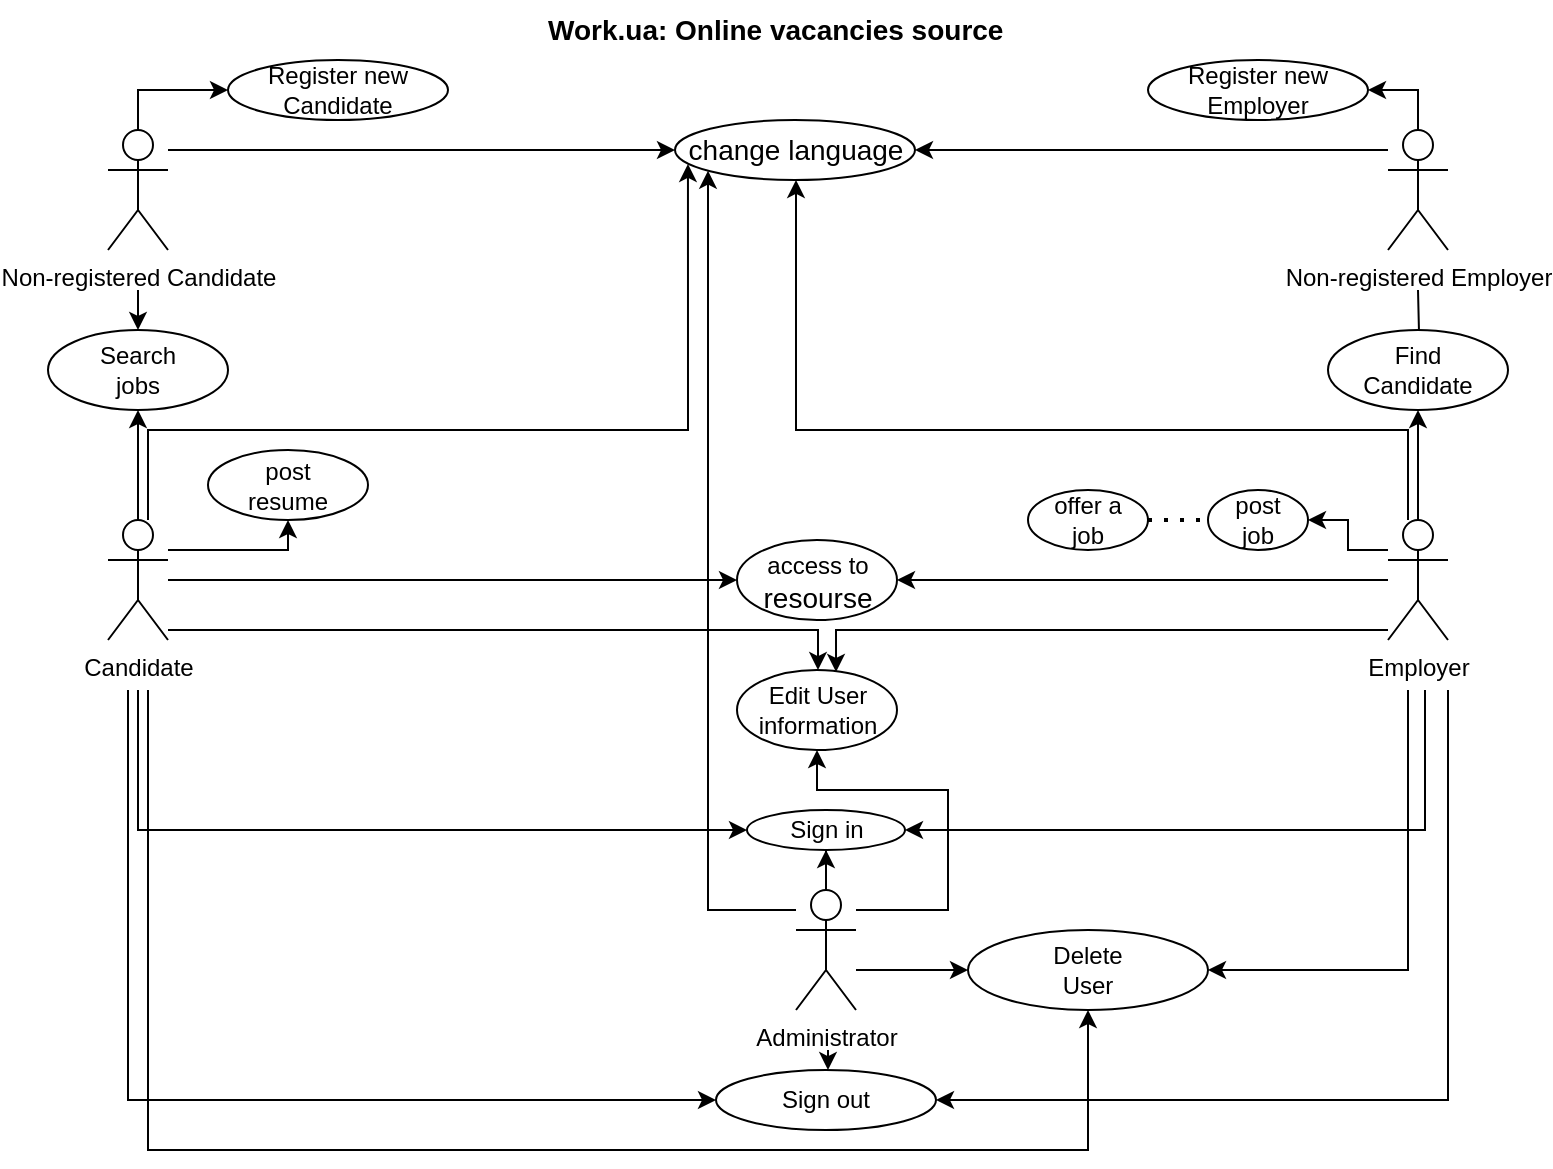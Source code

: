 <mxfile version="20.3.0" type="device"><diagram id="YUpo6a7XJAjT7gwAegzs" name="Сторінка-1"><mxGraphModel dx="804" dy="725" grid="1" gridSize="10" guides="1" tooltips="1" connect="1" arrows="1" fold="1" page="1" pageScale="1" pageWidth="827" pageHeight="1169" math="0" shadow="0"><root><mxCell id="0"/><mxCell id="1" parent="0"/><mxCell id="AWTwmaGjY3t1kHIy-CvQ-34" style="edgeStyle=orthogonalEdgeStyle;rounded=0;orthogonalLoop=1;jettySize=auto;html=1;entryX=0.5;entryY=1;entryDx=0;entryDy=0;" parent="1" source="AWTwmaGjY3t1kHIy-CvQ-1" target="AWTwmaGjY3t1kHIy-CvQ-9" edge="1"><mxGeometry relative="1" as="geometry"/></mxCell><mxCell id="9Es1so2FAyPJ5Jsj03rg-16" style="edgeStyle=orthogonalEdgeStyle;rounded=0;orthogonalLoop=1;jettySize=auto;html=1;fontSize=14;entryX=0.5;entryY=1;entryDx=0;entryDy=0;" parent="1" source="AWTwmaGjY3t1kHIy-CvQ-1" target="AWTwmaGjY3t1kHIy-CvQ-45" edge="1"><mxGeometry relative="1" as="geometry"><mxPoint x="429" y="670" as="targetPoint"/><Array as="points"><mxPoint x="490" y="720"/><mxPoint x="490" y="660"/><mxPoint x="425" y="660"/></Array></mxGeometry></mxCell><mxCell id="9Es1so2FAyPJ5Jsj03rg-34" style="edgeStyle=orthogonalEdgeStyle;rounded=0;orthogonalLoop=1;jettySize=auto;html=1;fontSize=12;" parent="1" target="AWTwmaGjY3t1kHIy-CvQ-30" edge="1"><mxGeometry relative="1" as="geometry"><mxPoint x="430" y="790" as="sourcePoint"/><Array as="points"><mxPoint x="430" y="800"/><mxPoint x="430" y="800"/></Array></mxGeometry></mxCell><mxCell id="9Es1so2FAyPJ5Jsj03rg-46" style="edgeStyle=orthogonalEdgeStyle;rounded=0;orthogonalLoop=1;jettySize=auto;html=1;fontSize=12;" parent="1" source="AWTwmaGjY3t1kHIy-CvQ-1" target="9Es1so2FAyPJ5Jsj03rg-9" edge="1"><mxGeometry relative="1" as="geometry"><Array as="points"><mxPoint x="370" y="720"/></Array></mxGeometry></mxCell><mxCell id="0zmDGHxLjdmlx3C3gN9f-2" style="edgeStyle=orthogonalEdgeStyle;rounded=0;orthogonalLoop=1;jettySize=auto;html=1;" parent="1" source="AWTwmaGjY3t1kHIy-CvQ-1" target="0zmDGHxLjdmlx3C3gN9f-1" edge="1"><mxGeometry relative="1" as="geometry"><Array as="points"><mxPoint x="460" y="750"/><mxPoint x="460" y="750"/></Array></mxGeometry></mxCell><mxCell id="AWTwmaGjY3t1kHIy-CvQ-1" value="Administrator" style="shape=umlActor;verticalLabelPosition=bottom;verticalAlign=top;html=1;outlineConnect=0;" parent="1" vertex="1"><mxGeometry x="414" y="710" width="30" height="60" as="geometry"/></mxCell><mxCell id="9Es1so2FAyPJ5Jsj03rg-43" style="edgeStyle=orthogonalEdgeStyle;rounded=0;orthogonalLoop=1;jettySize=auto;html=1;fontSize=12;" parent="1" source="AWTwmaGjY3t1kHIy-CvQ-2" target="AWTwmaGjY3t1kHIy-CvQ-19" edge="1"><mxGeometry relative="1" as="geometry"><Array as="points"><mxPoint x="85" y="310"/></Array></mxGeometry></mxCell><mxCell id="9Es1so2FAyPJ5Jsj03rg-44" style="edgeStyle=orthogonalEdgeStyle;rounded=0;orthogonalLoop=1;jettySize=auto;html=1;entryX=0.5;entryY=0;entryDx=0;entryDy=0;fontSize=12;" parent="1" target="AWTwmaGjY3t1kHIy-CvQ-21" edge="1"><mxGeometry relative="1" as="geometry"><mxPoint x="85" y="410" as="sourcePoint"/><Array as="points"><mxPoint x="85" y="420"/><mxPoint x="85" y="420"/></Array></mxGeometry></mxCell><mxCell id="9Es1so2FAyPJ5Jsj03rg-47" style="edgeStyle=orthogonalEdgeStyle;rounded=0;orthogonalLoop=1;jettySize=auto;html=1;fontSize=12;" parent="1" source="AWTwmaGjY3t1kHIy-CvQ-2" target="9Es1so2FAyPJ5Jsj03rg-9" edge="1"><mxGeometry relative="1" as="geometry"><Array as="points"><mxPoint x="170" y="340"/><mxPoint x="170" y="340"/></Array></mxGeometry></mxCell><mxCell id="AWTwmaGjY3t1kHIy-CvQ-2" value="Non-registered Candidate" style="shape=umlActor;verticalLabelPosition=bottom;verticalAlign=top;html=1;outlineConnect=0;" parent="1" vertex="1"><mxGeometry x="70" y="330" width="30" height="60" as="geometry"/></mxCell><mxCell id="AWTwmaGjY3t1kHIy-CvQ-11" style="edgeStyle=orthogonalEdgeStyle;rounded=0;orthogonalLoop=1;jettySize=auto;html=1;" parent="1" target="AWTwmaGjY3t1kHIy-CvQ-9" edge="1"><mxGeometry relative="1" as="geometry"><mxPoint x="85" y="610" as="sourcePoint"/><mxPoint x="389.5" y="691" as="targetPoint"/><Array as="points"><mxPoint x="85" y="680"/></Array></mxGeometry></mxCell><mxCell id="AWTwmaGjY3t1kHIy-CvQ-36" style="edgeStyle=orthogonalEdgeStyle;rounded=0;orthogonalLoop=1;jettySize=auto;html=1;entryX=0;entryY=0.5;entryDx=0;entryDy=0;" parent="1" target="AWTwmaGjY3t1kHIy-CvQ-30" edge="1"><mxGeometry relative="1" as="geometry"><mxPoint x="80" y="610" as="sourcePoint"/><Array as="points"><mxPoint x="80" y="815"/></Array></mxGeometry></mxCell><mxCell id="AWTwmaGjY3t1kHIy-CvQ-47" style="edgeStyle=orthogonalEdgeStyle;rounded=0;orthogonalLoop=1;jettySize=auto;html=1;entryX=0.5;entryY=1;entryDx=0;entryDy=0;" parent="1" source="AWTwmaGjY3t1kHIy-CvQ-3" target="AWTwmaGjY3t1kHIy-CvQ-21" edge="1"><mxGeometry relative="1" as="geometry"/></mxCell><mxCell id="9Es1so2FAyPJ5Jsj03rg-17" style="edgeStyle=orthogonalEdgeStyle;rounded=0;orthogonalLoop=1;jettySize=auto;html=1;fontSize=14;" parent="1" source="AWTwmaGjY3t1kHIy-CvQ-3" target="AWTwmaGjY3t1kHIy-CvQ-45" edge="1"><mxGeometry relative="1" as="geometry"><Array as="points"><mxPoint x="425" y="580"/></Array></mxGeometry></mxCell><mxCell id="9Es1so2FAyPJ5Jsj03rg-24" style="edgeStyle=orthogonalEdgeStyle;rounded=0;orthogonalLoop=1;jettySize=auto;html=1;entryX=0.5;entryY=1;entryDx=0;entryDy=0;fontSize=12;" parent="1" source="AWTwmaGjY3t1kHIy-CvQ-3" target="9Es1so2FAyPJ5Jsj03rg-23" edge="1"><mxGeometry relative="1" as="geometry"><Array as="points"><mxPoint x="160" y="540"/></Array></mxGeometry></mxCell><mxCell id="9Es1so2FAyPJ5Jsj03rg-26" style="edgeStyle=orthogonalEdgeStyle;rounded=0;orthogonalLoop=1;jettySize=auto;html=1;fontSize=12;entryX=0;entryY=0.5;entryDx=0;entryDy=0;" parent="1" source="AWTwmaGjY3t1kHIy-CvQ-3" target="9Es1so2FAyPJ5Jsj03rg-21" edge="1"><mxGeometry relative="1" as="geometry"><mxPoint x="370" y="554" as="targetPoint"/></mxGeometry></mxCell><mxCell id="9Es1so2FAyPJ5Jsj03rg-48" style="edgeStyle=orthogonalEdgeStyle;rounded=0;orthogonalLoop=1;jettySize=auto;html=1;entryX=0.054;entryY=0.733;entryDx=0;entryDy=0;entryPerimeter=0;fontSize=12;" parent="1" source="AWTwmaGjY3t1kHIy-CvQ-3" target="9Es1so2FAyPJ5Jsj03rg-9" edge="1"><mxGeometry relative="1" as="geometry"><Array as="points"><mxPoint x="90" y="480"/><mxPoint x="360" y="480"/></Array></mxGeometry></mxCell><mxCell id="KsHhrtI-G1jfQNeGom0i-1" style="edgeStyle=orthogonalEdgeStyle;rounded=0;orthogonalLoop=1;jettySize=auto;html=1;entryX=0.5;entryY=1;entryDx=0;entryDy=0;entryPerimeter=0;" edge="1" parent="1" target="0zmDGHxLjdmlx3C3gN9f-1"><mxGeometry relative="1" as="geometry"><mxPoint x="90" y="610" as="sourcePoint"/><mxPoint x="560" y="780" as="targetPoint"/><Array as="points"><mxPoint x="90" y="840"/><mxPoint x="560" y="840"/></Array></mxGeometry></mxCell><mxCell id="AWTwmaGjY3t1kHIy-CvQ-3" value="Candidate" style="shape=umlActor;verticalLabelPosition=bottom;verticalAlign=top;html=1;outlineConnect=0;" parent="1" vertex="1"><mxGeometry x="70" y="525" width="30" height="60" as="geometry"/></mxCell><mxCell id="AWTwmaGjY3t1kHIy-CvQ-12" style="edgeStyle=orthogonalEdgeStyle;rounded=0;orthogonalLoop=1;jettySize=auto;html=1;" parent="1" target="AWTwmaGjY3t1kHIy-CvQ-9" edge="1"><mxGeometry relative="1" as="geometry"><mxPoint x="468.5" y="690" as="targetPoint"/><mxPoint x="728.5" y="610" as="sourcePoint"/><Array as="points"><mxPoint x="729" y="680"/></Array></mxGeometry></mxCell><mxCell id="AWTwmaGjY3t1kHIy-CvQ-37" style="edgeStyle=orthogonalEdgeStyle;rounded=0;orthogonalLoop=1;jettySize=auto;html=1;entryX=1;entryY=0.5;entryDx=0;entryDy=0;" parent="1" target="AWTwmaGjY3t1kHIy-CvQ-30" edge="1"><mxGeometry relative="1" as="geometry"><mxPoint x="740" y="610" as="sourcePoint"/><Array as="points"><mxPoint x="740" y="815"/></Array></mxGeometry></mxCell><mxCell id="AWTwmaGjY3t1kHIy-CvQ-48" style="edgeStyle=orthogonalEdgeStyle;rounded=0;orthogonalLoop=1;jettySize=auto;html=1;entryX=0.5;entryY=1;entryDx=0;entryDy=0;" parent="1" source="AWTwmaGjY3t1kHIy-CvQ-4" target="AWTwmaGjY3t1kHIy-CvQ-22" edge="1"><mxGeometry relative="1" as="geometry"><mxPoint x="725" y="460" as="targetPoint"/></mxGeometry></mxCell><mxCell id="9Es1so2FAyPJ5Jsj03rg-18" style="edgeStyle=orthogonalEdgeStyle;rounded=0;orthogonalLoop=1;jettySize=auto;html=1;entryX=0.619;entryY=0.025;entryDx=0;entryDy=0;entryPerimeter=0;fontSize=14;" parent="1" source="AWTwmaGjY3t1kHIy-CvQ-4" target="AWTwmaGjY3t1kHIy-CvQ-45" edge="1"><mxGeometry relative="1" as="geometry"><Array as="points"><mxPoint x="434" y="580"/></Array></mxGeometry></mxCell><mxCell id="9Es1so2FAyPJ5Jsj03rg-29" style="edgeStyle=orthogonalEdgeStyle;rounded=0;orthogonalLoop=1;jettySize=auto;html=1;entryX=1;entryY=0.5;entryDx=0;entryDy=0;fontSize=12;" parent="1" source="AWTwmaGjY3t1kHIy-CvQ-4" target="9Es1so2FAyPJ5Jsj03rg-21" edge="1"><mxGeometry relative="1" as="geometry"/></mxCell><mxCell id="9Es1so2FAyPJ5Jsj03rg-30" style="edgeStyle=orthogonalEdgeStyle;rounded=0;orthogonalLoop=1;jettySize=auto;html=1;entryX=1;entryY=0.5;entryDx=0;entryDy=0;fontSize=12;" parent="1" source="AWTwmaGjY3t1kHIy-CvQ-4" target="AWTwmaGjY3t1kHIy-CvQ-39" edge="1"><mxGeometry relative="1" as="geometry"><Array as="points"><mxPoint x="690" y="540"/><mxPoint x="690" y="525"/></Array></mxGeometry></mxCell><mxCell id="9Es1so2FAyPJ5Jsj03rg-45" style="edgeStyle=orthogonalEdgeStyle;rounded=0;orthogonalLoop=1;jettySize=auto;html=1;fontSize=12;" parent="1" source="AWTwmaGjY3t1kHIy-CvQ-4" target="9Es1so2FAyPJ5Jsj03rg-9" edge="1"><mxGeometry relative="1" as="geometry"><Array as="points"><mxPoint x="720" y="480"/><mxPoint x="414" y="480"/></Array></mxGeometry></mxCell><mxCell id="KsHhrtI-G1jfQNeGom0i-3" style="edgeStyle=orthogonalEdgeStyle;rounded=0;orthogonalLoop=1;jettySize=auto;html=1;entryX=1;entryY=0.5;entryDx=0;entryDy=0;" edge="1" parent="1" target="0zmDGHxLjdmlx3C3gN9f-1"><mxGeometry relative="1" as="geometry"><mxPoint x="720" y="610" as="sourcePoint"/><Array as="points"><mxPoint x="720" y="750"/></Array></mxGeometry></mxCell><mxCell id="AWTwmaGjY3t1kHIy-CvQ-4" value="Employer&lt;br&gt;" style="shape=umlActor;verticalLabelPosition=bottom;verticalAlign=top;html=1;outlineConnect=0;" parent="1" vertex="1"><mxGeometry x="710" y="525" width="30" height="60" as="geometry"/></mxCell><mxCell id="AWTwmaGjY3t1kHIy-CvQ-26" style="edgeStyle=orthogonalEdgeStyle;rounded=0;orthogonalLoop=1;jettySize=auto;html=1;entryX=1;entryY=0.5;entryDx=0;entryDy=0;exitX=0.5;exitY=0;exitDx=0;exitDy=0;exitPerimeter=0;" parent="1" source="AWTwmaGjY3t1kHIy-CvQ-5" target="AWTwmaGjY3t1kHIy-CvQ-20" edge="1"><mxGeometry relative="1" as="geometry"><mxPoint x="710" y="240" as="targetPoint"/><Array as="points"><mxPoint x="725" y="310"/></Array></mxGeometry></mxCell><mxCell id="9Es1so2FAyPJ5Jsj03rg-37" style="edgeStyle=orthogonalEdgeStyle;rounded=0;orthogonalLoop=1;jettySize=auto;html=1;fontSize=12;" parent="1" target="AWTwmaGjY3t1kHIy-CvQ-22" edge="1"><mxGeometry relative="1" as="geometry"><mxPoint x="725" y="410" as="sourcePoint"/></mxGeometry></mxCell><mxCell id="9Es1so2FAyPJ5Jsj03rg-40" style="edgeStyle=orthogonalEdgeStyle;rounded=0;orthogonalLoop=1;jettySize=auto;html=1;fontSize=12;entryX=1;entryY=0.5;entryDx=0;entryDy=0;" parent="1" source="AWTwmaGjY3t1kHIy-CvQ-5" target="9Es1so2FAyPJ5Jsj03rg-9" edge="1"><mxGeometry relative="1" as="geometry"><mxPoint x="520" y="340" as="targetPoint"/><Array as="points"><mxPoint x="650" y="340"/><mxPoint x="650" y="340"/></Array></mxGeometry></mxCell><mxCell id="AWTwmaGjY3t1kHIy-CvQ-5" value="Non-registered Employer&lt;br&gt;" style="shape=umlActor;verticalLabelPosition=bottom;verticalAlign=top;html=1;outlineConnect=0;" parent="1" vertex="1"><mxGeometry x="710" y="330" width="30" height="60" as="geometry"/></mxCell><mxCell id="AWTwmaGjY3t1kHIy-CvQ-9" value="Sign in" style="ellipse;whiteSpace=wrap;html=1;" parent="1" vertex="1"><mxGeometry x="389.5" y="670" width="79" height="20" as="geometry"/></mxCell><mxCell id="AWTwmaGjY3t1kHIy-CvQ-19" value="Register&amp;nbsp;new&lt;br&gt;Candidate" style="ellipse;whiteSpace=wrap;html=1;" parent="1" vertex="1"><mxGeometry x="130" y="295" width="110" height="30" as="geometry"/></mxCell><mxCell id="AWTwmaGjY3t1kHIy-CvQ-20" value="Register new&lt;br&gt;Employer" style="ellipse;whiteSpace=wrap;html=1;" parent="1" vertex="1"><mxGeometry x="590" y="295" width="110" height="30" as="geometry"/></mxCell><mxCell id="AWTwmaGjY3t1kHIy-CvQ-21" value="Search&lt;br&gt;jobs" style="ellipse;whiteSpace=wrap;html=1;" parent="1" vertex="1"><mxGeometry x="40" y="430" width="90" height="40" as="geometry"/></mxCell><mxCell id="AWTwmaGjY3t1kHIy-CvQ-22" value="Find&lt;br&gt;Candidate&lt;br&gt;" style="ellipse;whiteSpace=wrap;html=1;" parent="1" vertex="1"><mxGeometry x="680" y="430" width="90" height="40" as="geometry"/></mxCell><mxCell id="AWTwmaGjY3t1kHIy-CvQ-30" value="Sign out&lt;br&gt;" style="ellipse;whiteSpace=wrap;html=1;" parent="1" vertex="1"><mxGeometry x="374" y="800" width="110" height="30" as="geometry"/></mxCell><mxCell id="AWTwmaGjY3t1kHIy-CvQ-39" value="post&lt;br&gt;job&lt;br&gt;" style="ellipse;whiteSpace=wrap;html=1;" parent="1" vertex="1"><mxGeometry x="620" y="510" width="50" height="30" as="geometry"/></mxCell><mxCell id="AWTwmaGjY3t1kHIy-CvQ-43" value="offer a&lt;br&gt;job" style="ellipse;whiteSpace=wrap;html=1;" parent="1" vertex="1"><mxGeometry x="530" y="510" width="60" height="30" as="geometry"/></mxCell><mxCell id="AWTwmaGjY3t1kHIy-CvQ-45" value="Edit User&lt;br&gt;information" style="ellipse;whiteSpace=wrap;html=1;" parent="1" vertex="1"><mxGeometry x="384.5" y="600" width="80" height="40" as="geometry"/></mxCell><mxCell id="9Es1so2FAyPJ5Jsj03rg-6" value="&lt;font style=&quot;font-size: 14px;&quot;&gt;&lt;b&gt;Work.ua: Online vacancies source&lt;/b&gt;&lt;/font&gt;" style="text;whiteSpace=wrap;html=1;" parent="1" vertex="1"><mxGeometry x="288" y="265" width="251" height="30" as="geometry"/></mxCell><mxCell id="9Es1so2FAyPJ5Jsj03rg-9" value="change language" style="ellipse;whiteSpace=wrap;html=1;fontSize=14;" parent="1" vertex="1"><mxGeometry x="353.5" y="325" width="120" height="30" as="geometry"/></mxCell><mxCell id="9Es1so2FAyPJ5Jsj03rg-21" value="&lt;font style=&quot;font-size: 12px;&quot;&gt;access to&lt;br&gt;&lt;/font&gt;resourse" style="ellipse;whiteSpace=wrap;html=1;fontSize=14;" parent="1" vertex="1"><mxGeometry x="384.5" y="535" width="80" height="40" as="geometry"/></mxCell><mxCell id="9Es1so2FAyPJ5Jsj03rg-23" value="post&lt;br&gt;resume" style="ellipse;whiteSpace=wrap;html=1;fontSize=12;" parent="1" vertex="1"><mxGeometry x="120" y="490" width="80" height="35" as="geometry"/></mxCell><mxCell id="9Es1so2FAyPJ5Jsj03rg-31" value="" style="endArrow=none;dashed=1;html=1;dashPattern=1 3;strokeWidth=2;rounded=0;fontSize=12;entryX=0;entryY=0.5;entryDx=0;entryDy=0;" parent="1" target="AWTwmaGjY3t1kHIy-CvQ-39" edge="1"><mxGeometry width="50" height="50" relative="1" as="geometry"><mxPoint x="590" y="525" as="sourcePoint"/><mxPoint x="450" y="400" as="targetPoint"/></mxGeometry></mxCell><mxCell id="0zmDGHxLjdmlx3C3gN9f-1" value="Delete&lt;br&gt;User" style="ellipse;whiteSpace=wrap;html=1;" parent="1" vertex="1"><mxGeometry x="500" y="730" width="120" height="40" as="geometry"/></mxCell></root></mxGraphModel></diagram></mxfile>